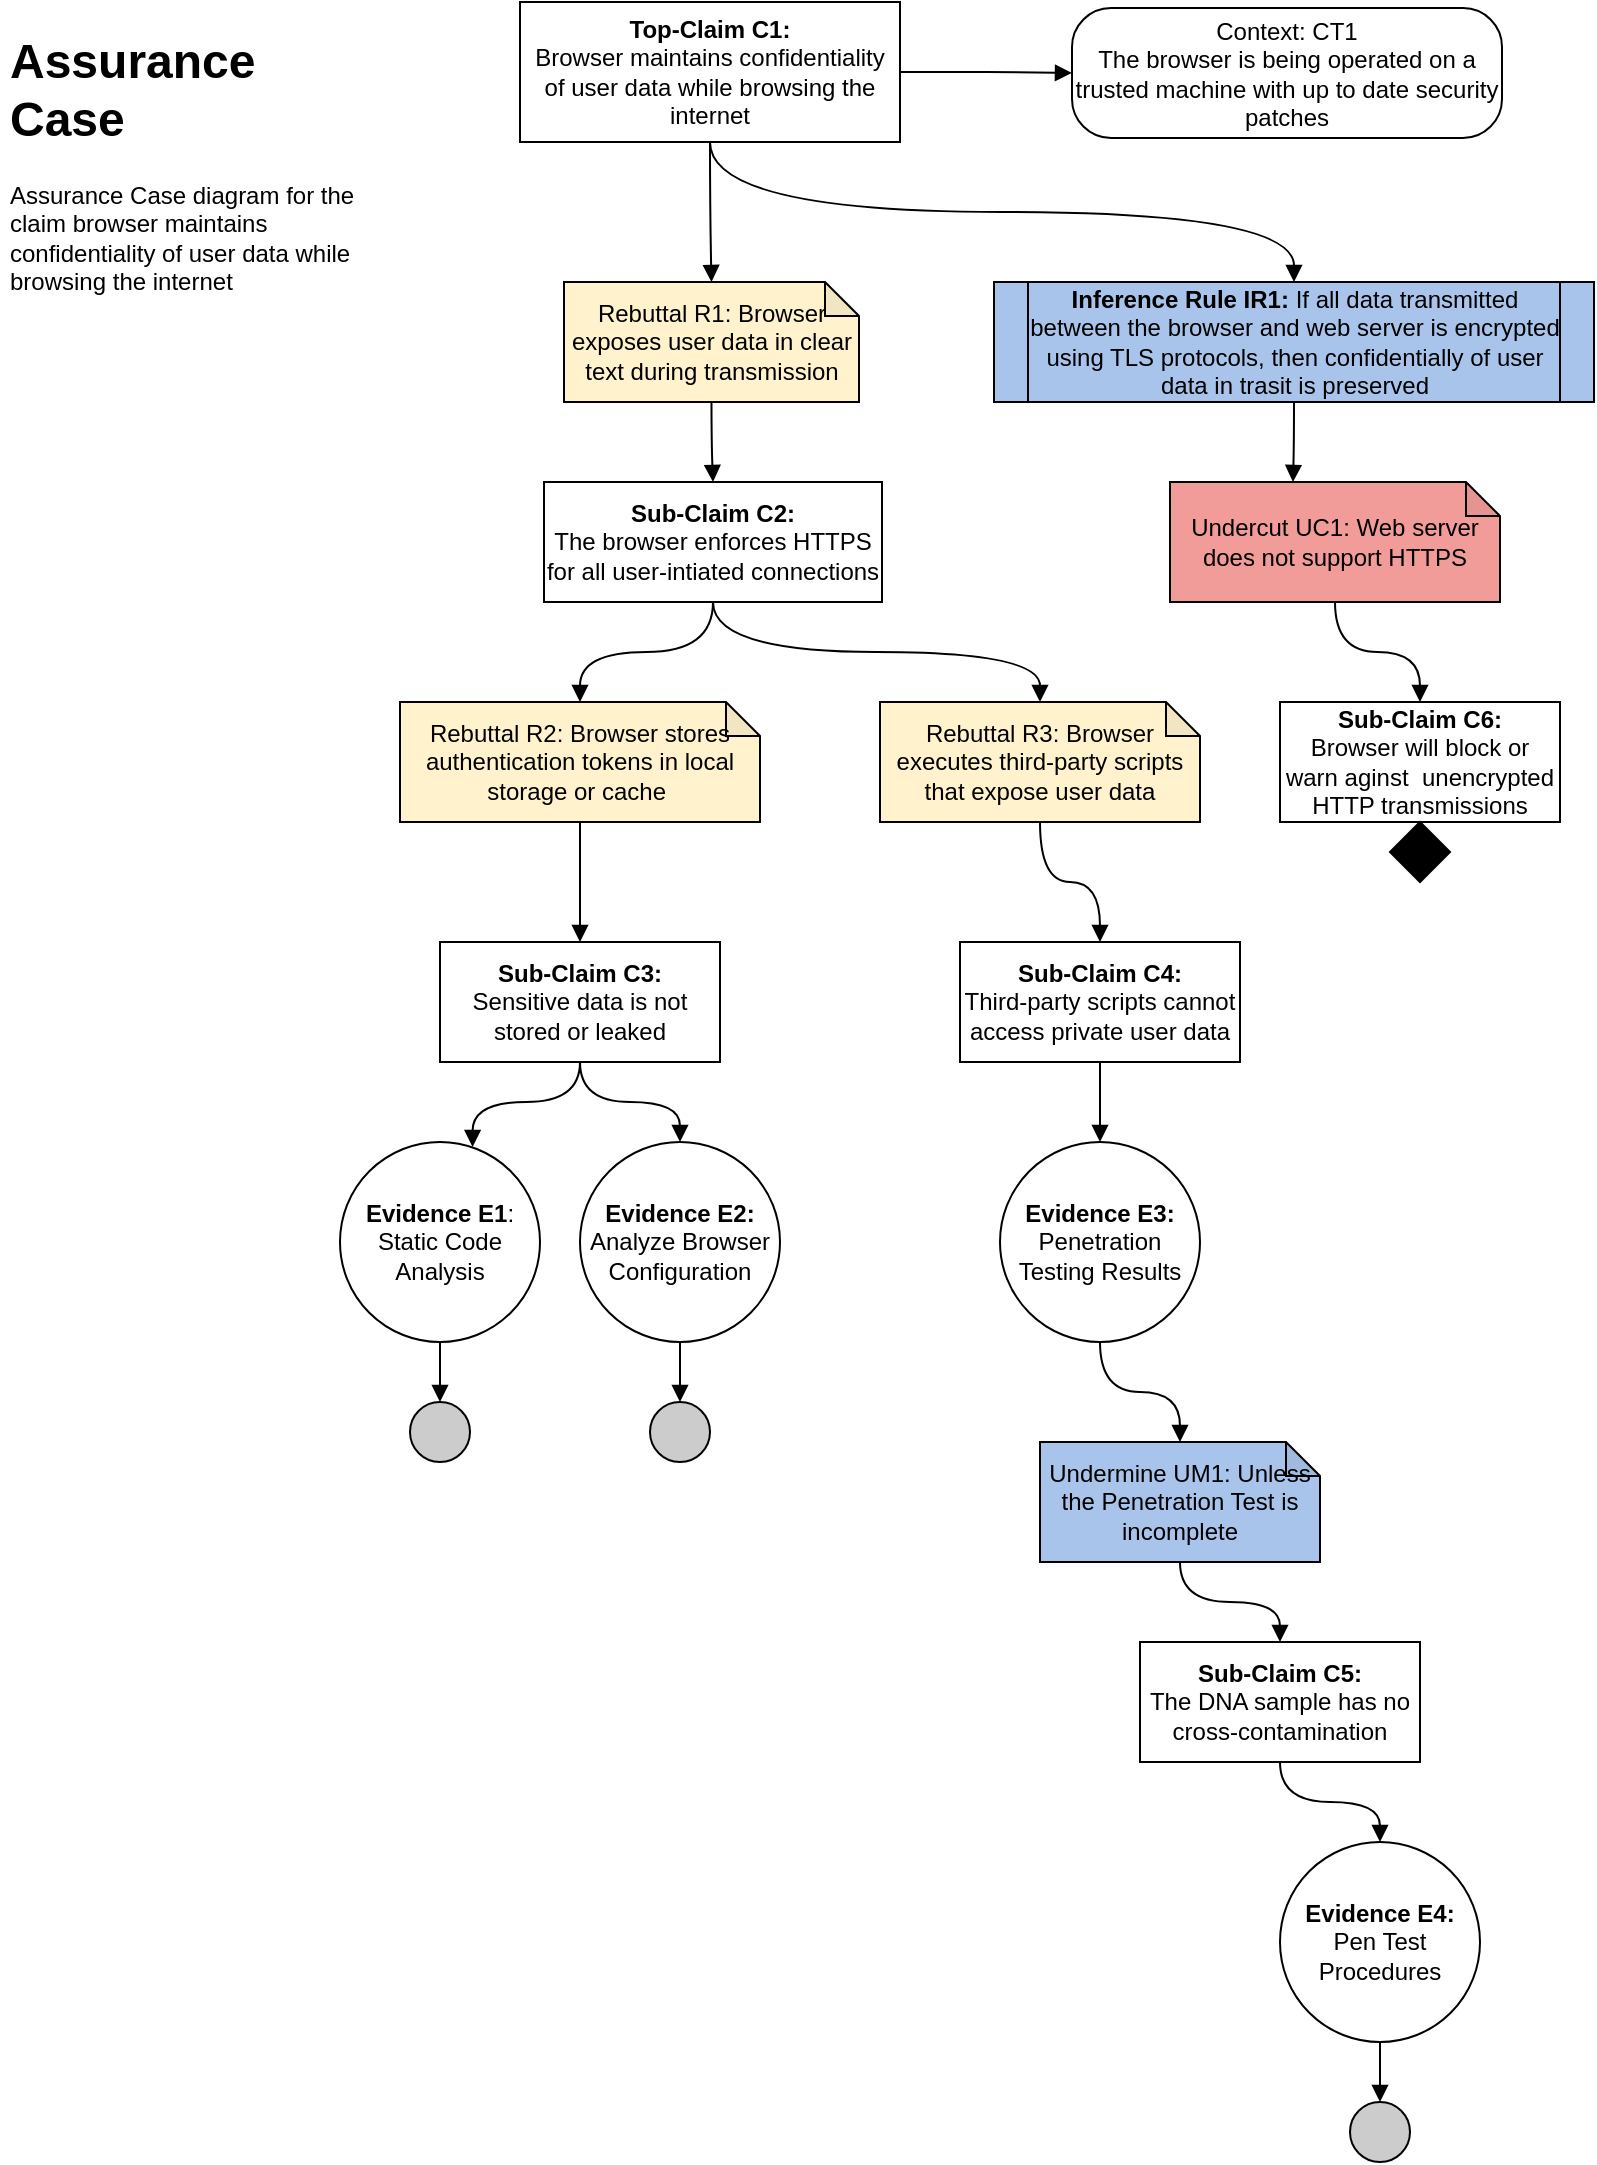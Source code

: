 <mxfile version="28.1.2">
  <diagram id="2RAkf9iS2bYrb-5zrusB" name="Page-1">
    <mxGraphModel dx="1042" dy="722" grid="1" gridSize="10" guides="1" tooltips="1" connect="1" arrows="1" fold="1" page="1" pageScale="1" pageWidth="850" pageHeight="1100" math="0" shadow="0">
      <root>
        <mxCell id="0" />
        <mxCell id="1" parent="0" />
        <mxCell id="EpLoNu7SxfJ4iQwhgqlz-1" value="&lt;h1&gt;Assurance Case&lt;/h1&gt;&lt;p&gt;Assurance Case diagram for the claim browser maintains confidentiality of user data while browsing the internet&lt;/p&gt;" style="text;html=1;strokeColor=none;fillColor=none;spacing=5;spacingTop=-20;whiteSpace=wrap;overflow=hidden;rounded=0;" parent="1" vertex="1">
          <mxGeometry x="20" y="20" width="190" height="150" as="geometry" />
        </mxCell>
        <mxCell id="EpLoNu7SxfJ4iQwhgqlz-4" style="edgeStyle=orthogonalEdgeStyle;rounded=0;orthogonalLoop=1;jettySize=auto;html=1;exitX=1;exitY=0.5;exitDx=0;exitDy=0;entryX=0;entryY=0.5;entryDx=0;entryDy=0;endArrow=block;endFill=1;" parent="1" source="EpLoNu7SxfJ4iQwhgqlz-2" target="EpLoNu7SxfJ4iQwhgqlz-3" edge="1">
          <mxGeometry relative="1" as="geometry" />
        </mxCell>
        <mxCell id="EpLoNu7SxfJ4iQwhgqlz-6" value="" style="edgeStyle=orthogonalEdgeStyle;rounded=0;orthogonalLoop=1;jettySize=auto;html=1;endArrow=block;endFill=1;curved=1;" parent="1" source="EpLoNu7SxfJ4iQwhgqlz-2" target="EpLoNu7SxfJ4iQwhgqlz-5" edge="1">
          <mxGeometry relative="1" as="geometry" />
        </mxCell>
        <mxCell id="EpLoNu7SxfJ4iQwhgqlz-37" style="edgeStyle=orthogonalEdgeStyle;curved=1;rounded=0;orthogonalLoop=1;jettySize=auto;html=1;exitX=0.5;exitY=1;exitDx=0;exitDy=0;endArrow=block;endFill=1;" parent="1" source="EpLoNu7SxfJ4iQwhgqlz-2" target="EpLoNu7SxfJ4iQwhgqlz-36" edge="1">
          <mxGeometry relative="1" as="geometry" />
        </mxCell>
        <mxCell id="EpLoNu7SxfJ4iQwhgqlz-2" value="&lt;b&gt;Top-Claim C1:&lt;br&gt;&lt;/b&gt;Browser maintains confidentiality of user data while browsing the internet" style="rounded=0;whiteSpace=wrap;html=1;" parent="1" vertex="1">
          <mxGeometry x="280" y="10" width="190" height="70" as="geometry" />
        </mxCell>
        <mxCell id="EpLoNu7SxfJ4iQwhgqlz-3" value="Context: CT1&lt;br&gt;The browser is being operated on a trusted machine with up to date security patches" style="rounded=1;whiteSpace=wrap;html=1;arcSize=30;" parent="1" vertex="1">
          <mxGeometry x="556" y="13" width="215" height="65" as="geometry" />
        </mxCell>
        <mxCell id="EpLoNu7SxfJ4iQwhgqlz-9" style="edgeStyle=orthogonalEdgeStyle;curved=1;rounded=0;orthogonalLoop=1;jettySize=auto;html=1;endArrow=block;endFill=1;" parent="1" source="EpLoNu7SxfJ4iQwhgqlz-5" target="EpLoNu7SxfJ4iQwhgqlz-8" edge="1">
          <mxGeometry relative="1" as="geometry" />
        </mxCell>
        <mxCell id="EpLoNu7SxfJ4iQwhgqlz-5" value="Rebuttal R1: Browser exposes user data in clear text during transmission" style="shape=note;whiteSpace=wrap;html=1;backgroundOutline=1;darkOpacity=0.05;size=17;fillColor=#FFF2CC;" parent="1" vertex="1">
          <mxGeometry x="302" y="150" width="147.5" height="60" as="geometry" />
        </mxCell>
        <mxCell id="EpLoNu7SxfJ4iQwhgqlz-12" style="edgeStyle=orthogonalEdgeStyle;curved=1;rounded=0;orthogonalLoop=1;jettySize=auto;html=1;exitX=0.5;exitY=1;exitDx=0;exitDy=0;entryX=0.5;entryY=0;entryDx=0;entryDy=0;entryPerimeter=0;endArrow=block;endFill=1;" parent="1" source="EpLoNu7SxfJ4iQwhgqlz-8" target="EpLoNu7SxfJ4iQwhgqlz-10" edge="1">
          <mxGeometry relative="1" as="geometry" />
        </mxCell>
        <mxCell id="EpLoNu7SxfJ4iQwhgqlz-13" style="edgeStyle=orthogonalEdgeStyle;curved=1;rounded=0;orthogonalLoop=1;jettySize=auto;html=1;exitX=0.5;exitY=1;exitDx=0;exitDy=0;entryX=0.5;entryY=0;entryDx=0;entryDy=0;entryPerimeter=0;endArrow=block;endFill=1;" parent="1" source="EpLoNu7SxfJ4iQwhgqlz-8" target="EpLoNu7SxfJ4iQwhgqlz-11" edge="1">
          <mxGeometry relative="1" as="geometry" />
        </mxCell>
        <mxCell id="EpLoNu7SxfJ4iQwhgqlz-8" value="&lt;b&gt;Sub-Claim C2:&lt;br&gt;&lt;/b&gt;The browser enforces HTTPS for all user-intiated connections" style="rounded=0;whiteSpace=wrap;html=1;" parent="1" vertex="1">
          <mxGeometry x="292" y="250" width="169" height="60" as="geometry" />
        </mxCell>
        <mxCell id="EpLoNu7SxfJ4iQwhgqlz-16" style="edgeStyle=orthogonalEdgeStyle;curved=1;rounded=0;orthogonalLoop=1;jettySize=auto;html=1;exitX=0.5;exitY=1;exitDx=0;exitDy=0;exitPerimeter=0;entryX=0.5;entryY=0;entryDx=0;entryDy=0;endArrow=block;endFill=1;" parent="1" source="EpLoNu7SxfJ4iQwhgqlz-10" target="EpLoNu7SxfJ4iQwhgqlz-14" edge="1">
          <mxGeometry relative="1" as="geometry" />
        </mxCell>
        <mxCell id="EpLoNu7SxfJ4iQwhgqlz-10" value="Rebuttal R2: Browser stores authentication tokens in local storage or cache&amp;nbsp;" style="shape=note;whiteSpace=wrap;html=1;backgroundOutline=1;darkOpacity=0.05;size=17;fillColor=#FFF2CC;" parent="1" vertex="1">
          <mxGeometry x="220" y="360" width="180" height="60" as="geometry" />
        </mxCell>
        <mxCell id="EpLoNu7SxfJ4iQwhgqlz-17" style="edgeStyle=orthogonalEdgeStyle;curved=1;rounded=0;orthogonalLoop=1;jettySize=auto;html=1;endArrow=block;endFill=1;" parent="1" source="EpLoNu7SxfJ4iQwhgqlz-11" target="EpLoNu7SxfJ4iQwhgqlz-15" edge="1">
          <mxGeometry relative="1" as="geometry" />
        </mxCell>
        <mxCell id="EpLoNu7SxfJ4iQwhgqlz-11" value="Rebuttal R3: Browser executes third-party scripts that expose user data" style="shape=note;whiteSpace=wrap;html=1;backgroundOutline=1;darkOpacity=0.05;size=17;fillColor=#FFF2CC;" parent="1" vertex="1">
          <mxGeometry x="460" y="360" width="160" height="60" as="geometry" />
        </mxCell>
        <mxCell id="EpLoNu7SxfJ4iQwhgqlz-20" style="edgeStyle=orthogonalEdgeStyle;curved=1;rounded=0;orthogonalLoop=1;jettySize=auto;html=1;exitX=0.5;exitY=1;exitDx=0;exitDy=0;entryX=0.663;entryY=0.025;entryDx=0;entryDy=0;entryPerimeter=0;endArrow=block;endFill=1;" parent="1" source="EpLoNu7SxfJ4iQwhgqlz-14" target="EpLoNu7SxfJ4iQwhgqlz-18" edge="1">
          <mxGeometry relative="1" as="geometry" />
        </mxCell>
        <mxCell id="EpLoNu7SxfJ4iQwhgqlz-21" style="edgeStyle=orthogonalEdgeStyle;curved=1;rounded=0;orthogonalLoop=1;jettySize=auto;html=1;entryX=0.5;entryY=0;entryDx=0;entryDy=0;endArrow=block;endFill=1;" parent="1" source="EpLoNu7SxfJ4iQwhgqlz-14" target="EpLoNu7SxfJ4iQwhgqlz-19" edge="1">
          <mxGeometry relative="1" as="geometry" />
        </mxCell>
        <mxCell id="EpLoNu7SxfJ4iQwhgqlz-14" value="&lt;b&gt;Sub-Claim C3:&lt;br&gt;&lt;/b&gt;Sensitive data is not stored or leaked" style="rounded=0;whiteSpace=wrap;html=1;" parent="1" vertex="1">
          <mxGeometry x="240" y="480" width="140" height="60" as="geometry" />
        </mxCell>
        <mxCell id="EpLoNu7SxfJ4iQwhgqlz-27" style="edgeStyle=orthogonalEdgeStyle;curved=1;rounded=0;orthogonalLoop=1;jettySize=auto;html=1;entryX=0.5;entryY=0;entryDx=0;entryDy=0;endArrow=block;endFill=1;" parent="1" source="EpLoNu7SxfJ4iQwhgqlz-15" target="EpLoNu7SxfJ4iQwhgqlz-26" edge="1">
          <mxGeometry relative="1" as="geometry" />
        </mxCell>
        <mxCell id="EpLoNu7SxfJ4iQwhgqlz-15" value="&lt;b&gt;Sub-Claim C4:&lt;br&gt;&lt;/b&gt;Third-party scripts cannot access private user data" style="rounded=0;whiteSpace=wrap;html=1;" parent="1" vertex="1">
          <mxGeometry x="500" y="480" width="140" height="60" as="geometry" />
        </mxCell>
        <mxCell id="EpLoNu7SxfJ4iQwhgqlz-23" style="edgeStyle=orthogonalEdgeStyle;curved=1;rounded=0;orthogonalLoop=1;jettySize=auto;html=1;entryX=0.5;entryY=0;entryDx=0;entryDy=0;endArrow=block;endFill=1;" parent="1" source="EpLoNu7SxfJ4iQwhgqlz-18" target="EpLoNu7SxfJ4iQwhgqlz-22" edge="1">
          <mxGeometry relative="1" as="geometry" />
        </mxCell>
        <mxCell id="EpLoNu7SxfJ4iQwhgqlz-18" value="&lt;b&gt;Evidence E1&lt;/b&gt;:&lt;br&gt;Static Code Analysis" style="ellipse;whiteSpace=wrap;html=1;aspect=fixed;fillColor=#ffffff;rounded=0;" parent="1" vertex="1">
          <mxGeometry x="190" y="580" width="100" height="100" as="geometry" />
        </mxCell>
        <mxCell id="EpLoNu7SxfJ4iQwhgqlz-25" style="edgeStyle=orthogonalEdgeStyle;curved=1;rounded=0;orthogonalLoop=1;jettySize=auto;html=1;entryX=0.5;entryY=0;entryDx=0;entryDy=0;endArrow=block;endFill=1;" parent="1" source="EpLoNu7SxfJ4iQwhgqlz-19" target="EpLoNu7SxfJ4iQwhgqlz-24" edge="1">
          <mxGeometry relative="1" as="geometry" />
        </mxCell>
        <mxCell id="EpLoNu7SxfJ4iQwhgqlz-19" value="&lt;b&gt;Evidence E2:&lt;/b&gt;&lt;br&gt;Analyze Browser Configuration" style="ellipse;whiteSpace=wrap;html=1;aspect=fixed;fillColor=#ffffff;rounded=0;" parent="1" vertex="1">
          <mxGeometry x="310" y="580" width="100" height="100" as="geometry" />
        </mxCell>
        <mxCell id="EpLoNu7SxfJ4iQwhgqlz-22" value="" style="ellipse;whiteSpace=wrap;html=1;aspect=fixed;fillColor=#CCCCCC;" parent="1" vertex="1">
          <mxGeometry x="225" y="710" width="30" height="30" as="geometry" />
        </mxCell>
        <mxCell id="EpLoNu7SxfJ4iQwhgqlz-24" value="" style="ellipse;whiteSpace=wrap;html=1;aspect=fixed;fillColor=#CCCCCC;" parent="1" vertex="1">
          <mxGeometry x="345" y="710" width="30" height="30" as="geometry" />
        </mxCell>
        <mxCell id="EpLoNu7SxfJ4iQwhgqlz-29" style="edgeStyle=orthogonalEdgeStyle;curved=1;rounded=0;orthogonalLoop=1;jettySize=auto;html=1;entryX=0.5;entryY=0;entryDx=0;entryDy=0;entryPerimeter=0;endArrow=block;endFill=1;" parent="1" source="EpLoNu7SxfJ4iQwhgqlz-26" target="EpLoNu7SxfJ4iQwhgqlz-28" edge="1">
          <mxGeometry relative="1" as="geometry" />
        </mxCell>
        <mxCell id="EpLoNu7SxfJ4iQwhgqlz-26" value="&lt;b&gt;Evidence E3:&lt;/b&gt;&lt;br&gt;Penetration Testing Results" style="ellipse;whiteSpace=wrap;html=1;aspect=fixed;fillColor=#ffffff;rounded=0;" parent="1" vertex="1">
          <mxGeometry x="520" y="580" width="100" height="100" as="geometry" />
        </mxCell>
        <mxCell id="EpLoNu7SxfJ4iQwhgqlz-31" style="edgeStyle=orthogonalEdgeStyle;curved=1;rounded=0;orthogonalLoop=1;jettySize=auto;html=1;endArrow=block;endFill=1;" parent="1" source="EpLoNu7SxfJ4iQwhgqlz-28" target="EpLoNu7SxfJ4iQwhgqlz-30" edge="1">
          <mxGeometry relative="1" as="geometry" />
        </mxCell>
        <mxCell id="EpLoNu7SxfJ4iQwhgqlz-28" value="Undermine UM1: Unless the Penetration Test is incomplete" style="shape=note;whiteSpace=wrap;html=1;backgroundOutline=1;darkOpacity=0.05;size=17;fillColor=#A9C4EB;" parent="1" vertex="1">
          <mxGeometry x="540" y="730" width="140" height="60" as="geometry" />
        </mxCell>
        <mxCell id="EpLoNu7SxfJ4iQwhgqlz-35" style="edgeStyle=orthogonalEdgeStyle;curved=1;rounded=0;orthogonalLoop=1;jettySize=auto;html=1;endArrow=block;endFill=1;" parent="1" source="EpLoNu7SxfJ4iQwhgqlz-30" target="EpLoNu7SxfJ4iQwhgqlz-33" edge="1">
          <mxGeometry relative="1" as="geometry" />
        </mxCell>
        <mxCell id="EpLoNu7SxfJ4iQwhgqlz-30" value="&lt;b&gt;Sub-Claim C5:&lt;br&gt;&lt;/b&gt;The DNA sample has no cross-contamination" style="rounded=0;whiteSpace=wrap;html=1;" parent="1" vertex="1">
          <mxGeometry x="590" y="830" width="140" height="60" as="geometry" />
        </mxCell>
        <mxCell id="EpLoNu7SxfJ4iQwhgqlz-32" style="edgeStyle=orthogonalEdgeStyle;curved=1;rounded=0;orthogonalLoop=1;jettySize=auto;html=1;entryX=0.5;entryY=0;entryDx=0;entryDy=0;endArrow=block;endFill=1;" parent="1" source="EpLoNu7SxfJ4iQwhgqlz-33" target="EpLoNu7SxfJ4iQwhgqlz-34" edge="1">
          <mxGeometry relative="1" as="geometry" />
        </mxCell>
        <mxCell id="EpLoNu7SxfJ4iQwhgqlz-33" value="&lt;b&gt;Evidence E4:&lt;/b&gt;&lt;br&gt;Pen Test Procedures" style="ellipse;whiteSpace=wrap;html=1;aspect=fixed;fillColor=#ffffff;rounded=0;" parent="1" vertex="1">
          <mxGeometry x="660" y="930" width="100" height="100" as="geometry" />
        </mxCell>
        <mxCell id="EpLoNu7SxfJ4iQwhgqlz-34" value="" style="ellipse;whiteSpace=wrap;html=1;aspect=fixed;fillColor=#CCCCCC;" parent="1" vertex="1">
          <mxGeometry x="695" y="1060" width="30" height="30" as="geometry" />
        </mxCell>
        <mxCell id="EpLoNu7SxfJ4iQwhgqlz-39" style="edgeStyle=orthogonalEdgeStyle;curved=1;rounded=0;orthogonalLoop=1;jettySize=auto;html=1;entryX=0;entryY=0;entryDx=61.5;entryDy=0;entryPerimeter=0;endArrow=block;endFill=1;" parent="1" source="EpLoNu7SxfJ4iQwhgqlz-36" target="EpLoNu7SxfJ4iQwhgqlz-38" edge="1">
          <mxGeometry relative="1" as="geometry" />
        </mxCell>
        <mxCell id="EpLoNu7SxfJ4iQwhgqlz-36" value="&lt;b&gt;Inference Rule IR1: &lt;/b&gt;If all data transmitted between the browser and web server is encrypted using TLS protocols, then confidentially of user data in trasit is preserved" style="shape=process;whiteSpace=wrap;html=1;backgroundOutline=1;fillColor=#A9C4EB;size=0.056;" parent="1" vertex="1">
          <mxGeometry x="517" y="150" width="300" height="60" as="geometry" />
        </mxCell>
        <mxCell id="EpLoNu7SxfJ4iQwhgqlz-41" style="edgeStyle=orthogonalEdgeStyle;curved=1;rounded=0;orthogonalLoop=1;jettySize=auto;html=1;endArrow=block;endFill=1;" parent="1" source="EpLoNu7SxfJ4iQwhgqlz-38" target="EpLoNu7SxfJ4iQwhgqlz-40" edge="1">
          <mxGeometry relative="1" as="geometry" />
        </mxCell>
        <mxCell id="EpLoNu7SxfJ4iQwhgqlz-38" value="Undercut UC1: Web server does not support HTTPS" style="shape=note;whiteSpace=wrap;html=1;backgroundOutline=1;darkOpacity=0.05;size=17;fillColor=#F19C99;" parent="1" vertex="1">
          <mxGeometry x="605" y="250" width="165" height="60" as="geometry" />
        </mxCell>
        <mxCell id="EpLoNu7SxfJ4iQwhgqlz-40" value="&lt;b&gt;Sub-Claim C6:&lt;br&gt;&lt;/b&gt;Browser will block or warn aginst&amp;nbsp; unencrypted HTTP transmissions" style="rounded=0;whiteSpace=wrap;html=1;" parent="1" vertex="1">
          <mxGeometry x="660" y="360" width="140" height="60" as="geometry" />
        </mxCell>
        <mxCell id="EpLoNu7SxfJ4iQwhgqlz-42" value="" style="rhombus;whiteSpace=wrap;html=1;fillColor=#000000;" parent="1" vertex="1">
          <mxGeometry x="715" y="420" width="30" height="30" as="geometry" />
        </mxCell>
      </root>
    </mxGraphModel>
  </diagram>
</mxfile>
